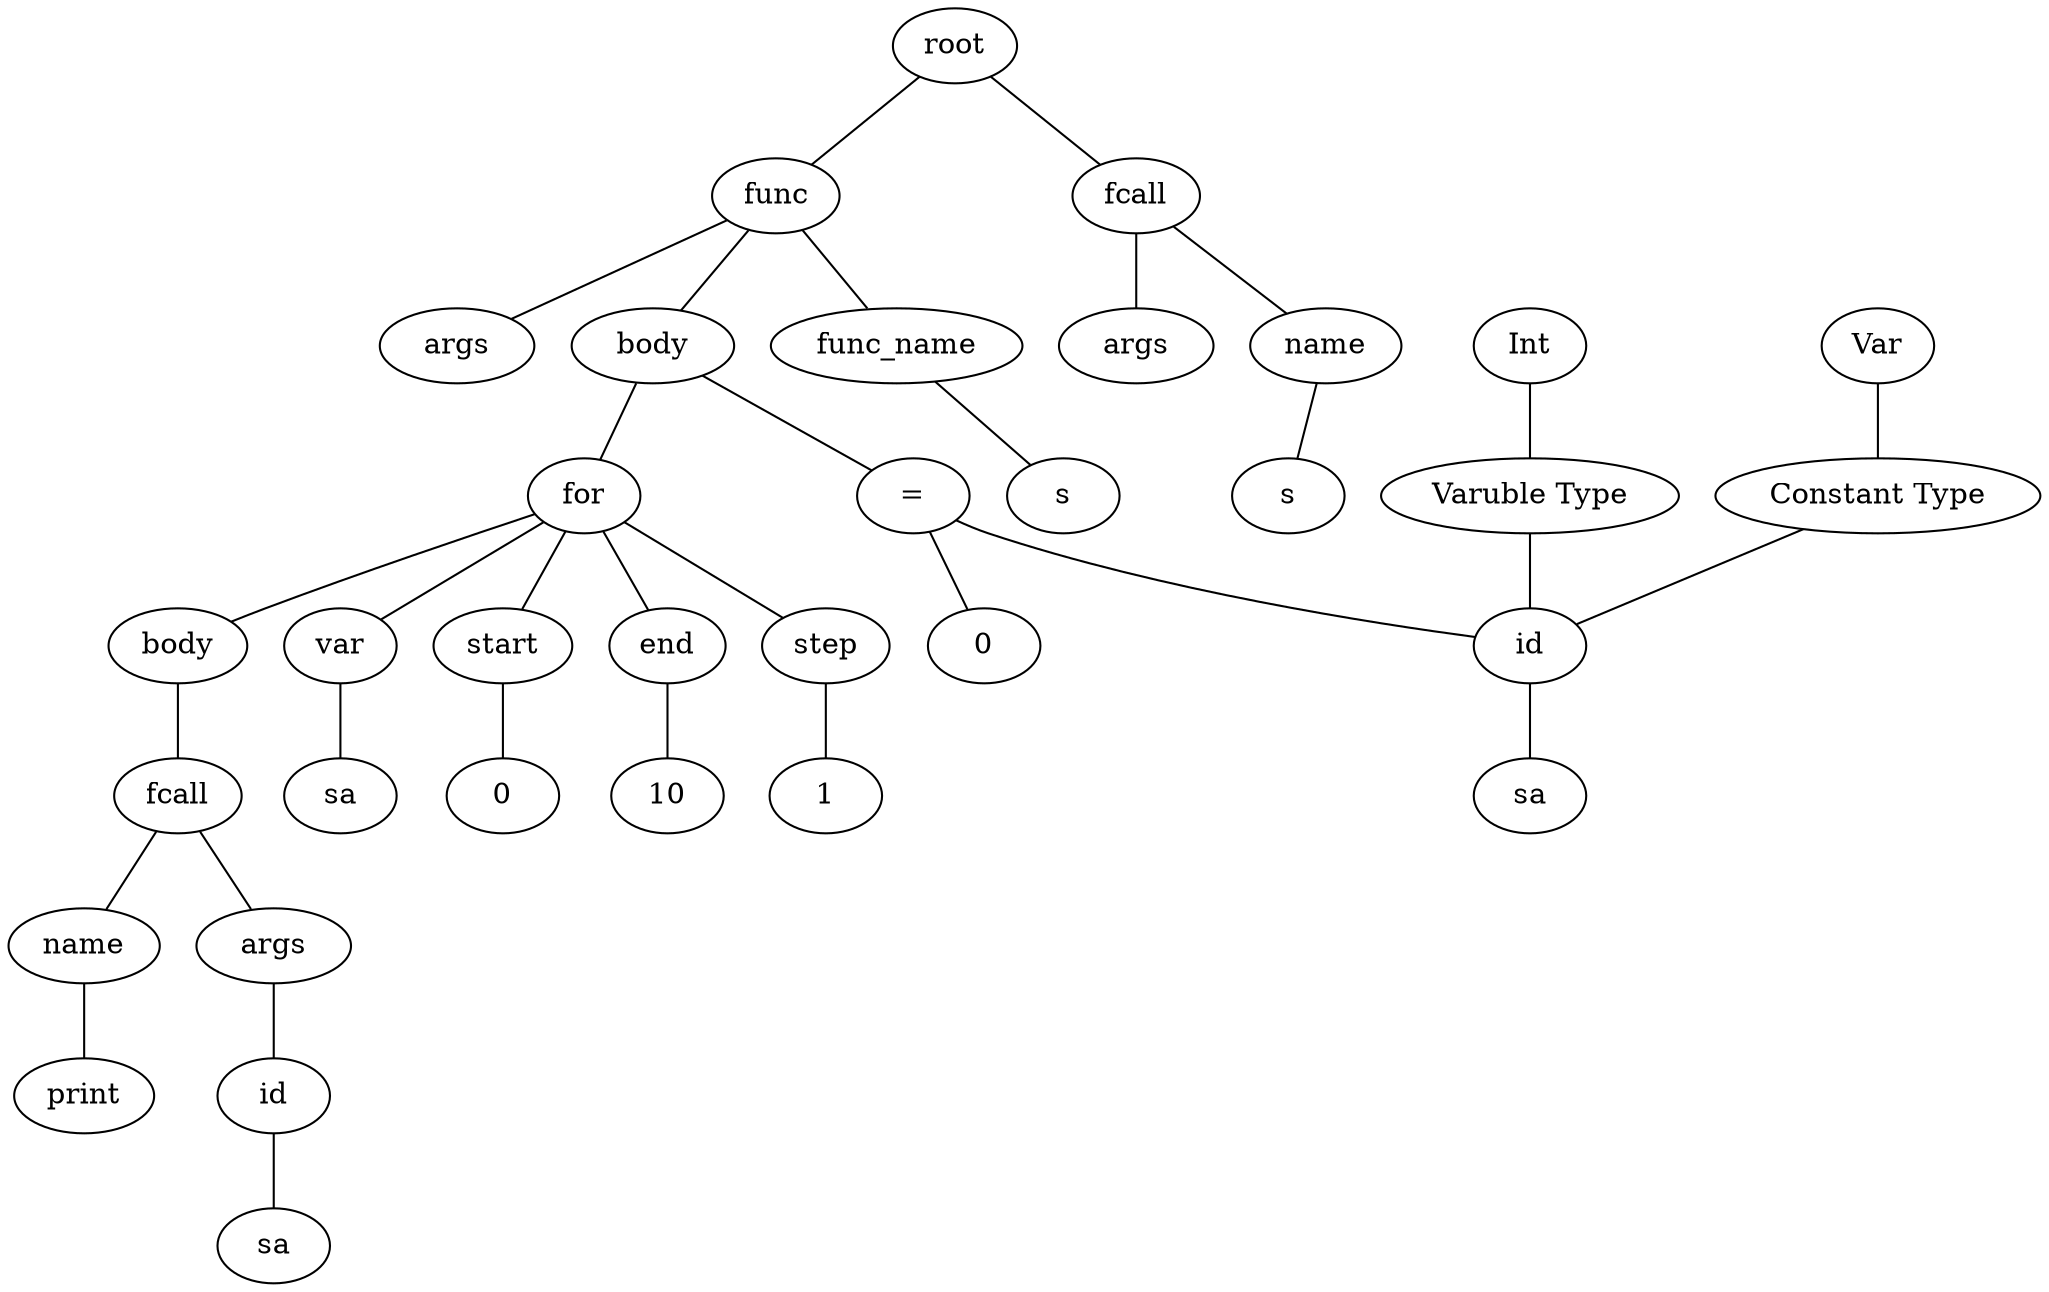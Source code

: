 graph graphname {
root;
func0[label = "func"];
root--func0;
func0name[label = "func_name"];
expr0[label = "s"];
func0name--expr0;
func0--func0name;
func0args[label = " args "];
func0 -- func0args;
func0body[label = " body "];
func0 -- func0body;
assign0[label = "="];
func0body--assign0;
expr1[label = "id"];
assign0--expr1;
type0[label = "Varuble Type"];
type0--expr1;
type1[label = "Int"];
type1--type0;
consttype0[label = "Constant Type"];
consttype0--expr1;
consttype1[label = "Var"];
consttype1--consttype0;
expr2[label = "sa"];
expr1--expr2;
expr3[label = "0"];
assign0--expr3;
for0[label = "for"];
func0body--for0;
for0body[label = "body"];
for0--for0body;expr4[label = "fcall"];
for0body--expr4;
expr4name[label = "name"];
expr5[label = "print"];
expr4name--expr5;
expr4--expr4name;
expr4args[label = " args "];
expr4 -- expr4args;
expr6[label = "id"];
expr4args--expr6;
expr7[label = "sa"];
expr6--expr7;
for0varname[label = "var"];
for0--for0varname;expr8[label = "sa"];
for0varname--expr8;
for0start[label = "start"];
for0--for0start;expr9[label = "0"];
for0start--expr9;
for0end[label = "end"];
for0--for0end;expr10[label = "10"];
for0end--expr10;
for0step[label = "step"];
for0--for0step;expr11[label = "1"];
for0step--expr11;
expr12[label = "fcall"];
root--expr12;
expr12name[label = "name"];
expr13[label = "s"];
expr12name--expr13;
expr12--expr12name;
expr12args[label = " args "];
expr12 -- expr12args;
}
